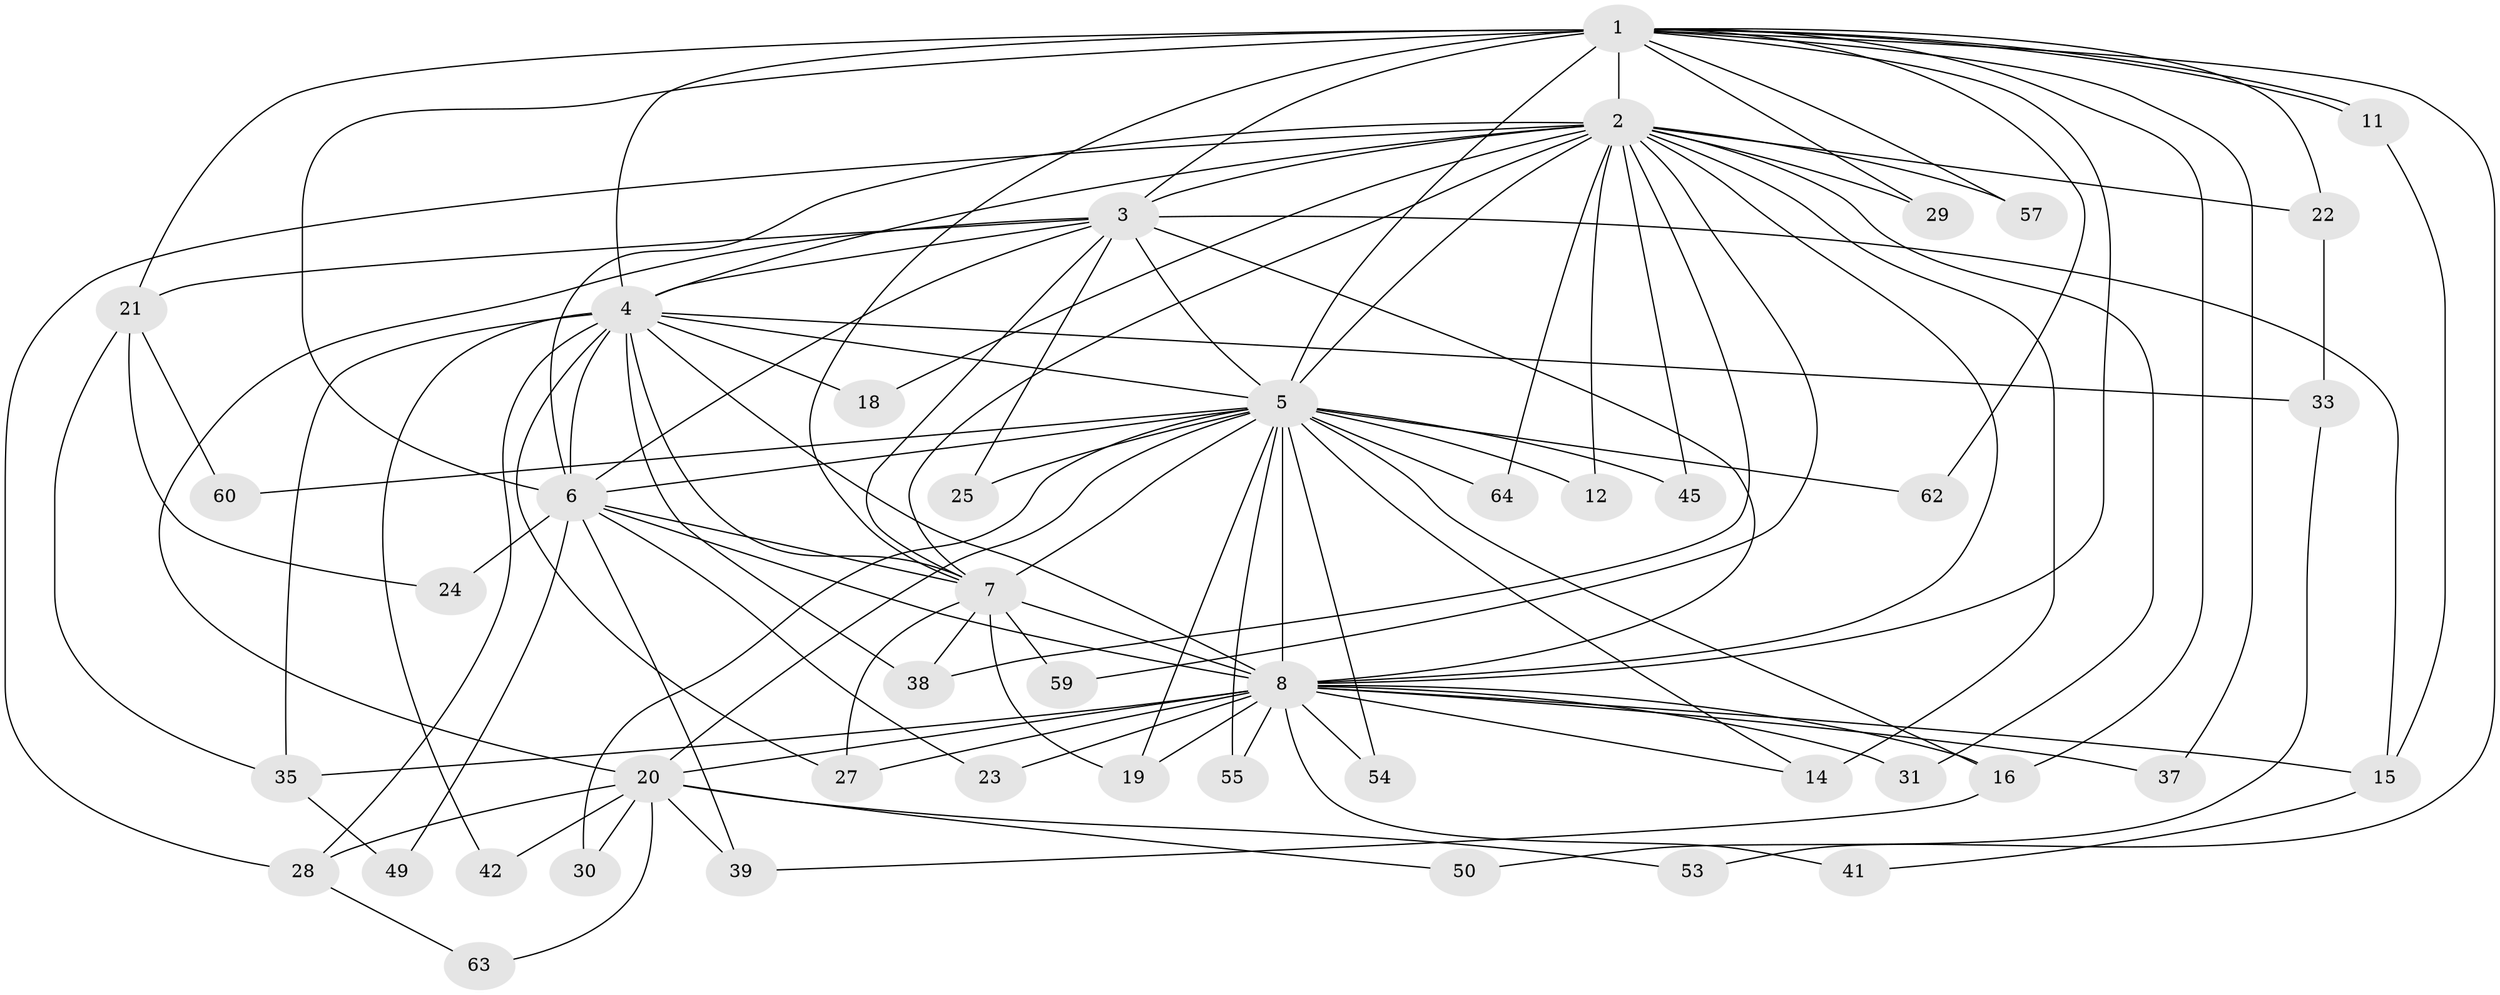 // original degree distribution, {25: 0.015625, 19: 0.03125, 13: 0.03125, 17: 0.015625, 14: 0.03125, 18: 0.015625, 12: 0.015625, 3: 0.140625, 2: 0.5625, 4: 0.09375, 5: 0.015625, 8: 0.015625, 6: 0.015625}
// Generated by graph-tools (version 1.1) at 2025/41/03/06/25 10:41:40]
// undirected, 45 vertices, 112 edges
graph export_dot {
graph [start="1"]
  node [color=gray90,style=filled];
  1 [super="+34"];
  2 [super="+17"];
  3 [super="+13"];
  4 [super="+40"];
  5 [super="+9"];
  6 [super="+46"];
  7;
  8 [super="+10"];
  11;
  12;
  14 [super="+44"];
  15 [super="+58"];
  16 [super="+52"];
  18;
  19 [super="+48"];
  20 [super="+26"];
  21 [super="+36"];
  22;
  23;
  24;
  25;
  27 [super="+43"];
  28 [super="+32"];
  29;
  30;
  31;
  33 [super="+51"];
  35 [super="+61"];
  37;
  38 [super="+47"];
  39 [super="+56"];
  41;
  42;
  45;
  49;
  50;
  53;
  54;
  55;
  57;
  59;
  60;
  62;
  63;
  64;
  1 -- 2 [weight=2];
  1 -- 3 [weight=2];
  1 -- 4;
  1 -- 5 [weight=2];
  1 -- 6 [weight=2];
  1 -- 7;
  1 -- 8 [weight=2];
  1 -- 11;
  1 -- 11;
  1 -- 16;
  1 -- 21 [weight=2];
  1 -- 22;
  1 -- 29;
  1 -- 37;
  1 -- 53;
  1 -- 57;
  1 -- 62;
  2 -- 3;
  2 -- 4;
  2 -- 5 [weight=2];
  2 -- 6;
  2 -- 7;
  2 -- 8 [weight=2];
  2 -- 12;
  2 -- 14;
  2 -- 18;
  2 -- 22;
  2 -- 28;
  2 -- 29;
  2 -- 31;
  2 -- 38;
  2 -- 57;
  2 -- 64;
  2 -- 59;
  2 -- 45;
  3 -- 4;
  3 -- 5 [weight=2];
  3 -- 6;
  3 -- 7;
  3 -- 8 [weight=2];
  3 -- 15;
  3 -- 20;
  3 -- 21;
  3 -- 25;
  4 -- 5 [weight=2];
  4 -- 6;
  4 -- 7;
  4 -- 8 [weight=3];
  4 -- 18;
  4 -- 27;
  4 -- 33 [weight=2];
  4 -- 35;
  4 -- 42;
  4 -- 28;
  4 -- 38;
  5 -- 6 [weight=2];
  5 -- 7 [weight=2];
  5 -- 8 [weight=4];
  5 -- 12;
  5 -- 16;
  5 -- 19;
  5 -- 25;
  5 -- 45;
  5 -- 54;
  5 -- 55;
  5 -- 60;
  5 -- 62;
  5 -- 64;
  5 -- 30;
  5 -- 20;
  5 -- 14;
  6 -- 7;
  6 -- 8 [weight=2];
  6 -- 23;
  6 -- 24;
  6 -- 39;
  6 -- 49;
  7 -- 8 [weight=2];
  7 -- 27;
  7 -- 38;
  7 -- 59;
  7 -- 19;
  8 -- 14;
  8 -- 19;
  8 -- 20;
  8 -- 31;
  8 -- 37;
  8 -- 41;
  8 -- 35;
  8 -- 23;
  8 -- 54;
  8 -- 55;
  8 -- 16;
  8 -- 15;
  8 -- 27;
  11 -- 15;
  15 -- 41;
  16 -- 39;
  20 -- 28;
  20 -- 30;
  20 -- 42;
  20 -- 50;
  20 -- 63;
  20 -- 53;
  20 -- 39;
  21 -- 24;
  21 -- 35;
  21 -- 60;
  22 -- 33;
  28 -- 63;
  33 -- 50;
  35 -- 49;
}
